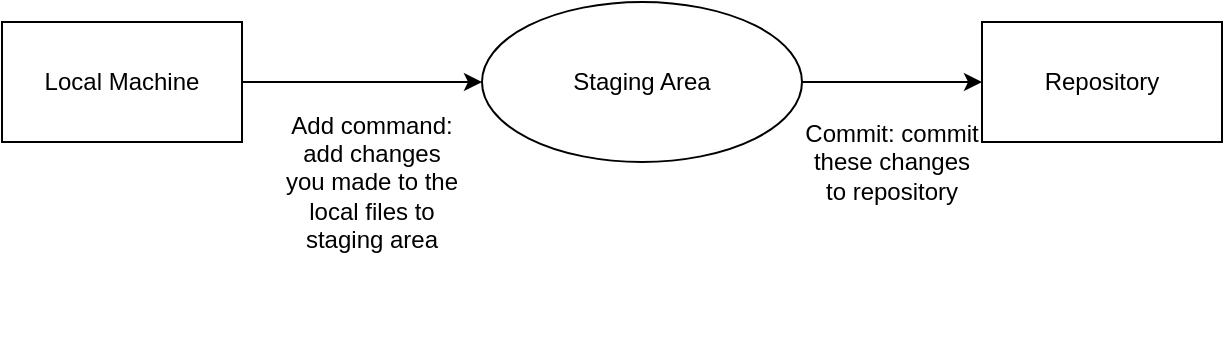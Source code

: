 <mxfile version="23.1.1" type="device">
  <diagram name="Page-1" id="u2kRzHeNJcA6HG4W8Vo_">
    <mxGraphModel dx="1290" dy="522" grid="1" gridSize="10" guides="1" tooltips="1" connect="1" arrows="1" fold="1" page="1" pageScale="1" pageWidth="1654" pageHeight="2336" math="0" shadow="0">
      <root>
        <mxCell id="0" />
        <mxCell id="1" parent="0" />
        <mxCell id="mhAeHRieBWMIhmBChWoU-5" style="edgeStyle=orthogonalEdgeStyle;rounded=0;orthogonalLoop=1;jettySize=auto;html=1;" edge="1" parent="1" source="mhAeHRieBWMIhmBChWoU-1" target="mhAeHRieBWMIhmBChWoU-4">
          <mxGeometry relative="1" as="geometry" />
        </mxCell>
        <mxCell id="mhAeHRieBWMIhmBChWoU-1" value="Local Machine" style="rounded=0;whiteSpace=wrap;html=1;" vertex="1" parent="1">
          <mxGeometry x="330" y="240" width="120" height="60" as="geometry" />
        </mxCell>
        <mxCell id="mhAeHRieBWMIhmBChWoU-2" value="Repository" style="rounded=0;whiteSpace=wrap;html=1;" vertex="1" parent="1">
          <mxGeometry x="820" y="240" width="120" height="60" as="geometry" />
        </mxCell>
        <mxCell id="mhAeHRieBWMIhmBChWoU-7" style="edgeStyle=orthogonalEdgeStyle;rounded=0;orthogonalLoop=1;jettySize=auto;html=1;" edge="1" parent="1" source="mhAeHRieBWMIhmBChWoU-4" target="mhAeHRieBWMIhmBChWoU-2">
          <mxGeometry relative="1" as="geometry" />
        </mxCell>
        <mxCell id="mhAeHRieBWMIhmBChWoU-4" value="Staging Area" style="ellipse;whiteSpace=wrap;html=1;" vertex="1" parent="1">
          <mxGeometry x="570" y="230" width="160" height="80" as="geometry" />
        </mxCell>
        <mxCell id="mhAeHRieBWMIhmBChWoU-8" value="Add command: add changes you made to the local files to staging area" style="text;strokeColor=none;align=center;fillColor=none;html=1;verticalAlign=middle;whiteSpace=wrap;rounded=0;" vertex="1" parent="1">
          <mxGeometry x="470" y="240" width="90" height="160" as="geometry" />
        </mxCell>
        <mxCell id="mhAeHRieBWMIhmBChWoU-9" value="Commit: commit these changes to repository" style="text;strokeColor=none;align=center;fillColor=none;html=1;verticalAlign=middle;whiteSpace=wrap;rounded=0;" vertex="1" parent="1">
          <mxGeometry x="730" y="250" width="90" height="120" as="geometry" />
        </mxCell>
      </root>
    </mxGraphModel>
  </diagram>
</mxfile>
